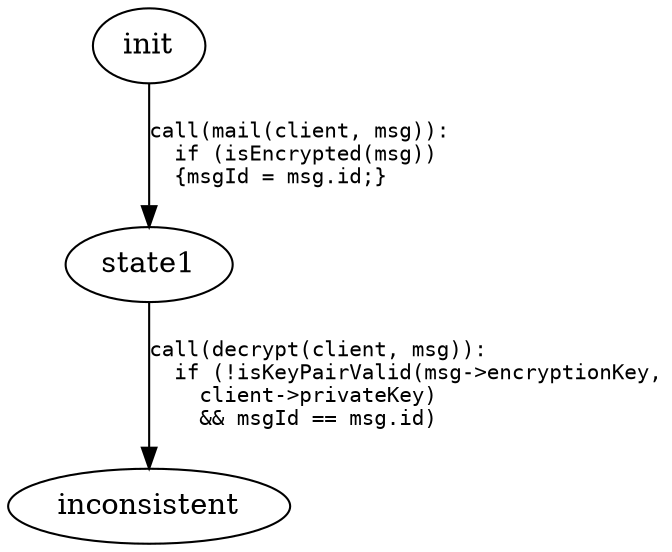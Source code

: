digraph G {
  //rankdir=LR;
  edge [fontname="Monospace", fontsize=10];
  init;
  state1;
  inconsistent;
  init -> state1 [label="call(mail(client, msg)):\l  if (isEncrypted(msg))\l  {msgId = msg.id;}\l"];
  state1 -> inconsistent [label="call(decrypt(client, msg)):\l  if (!isKeyPairValid(msg->encryptionKey,\l    client->privateKey)\l    && msgId == msg.id)\l"];
}
